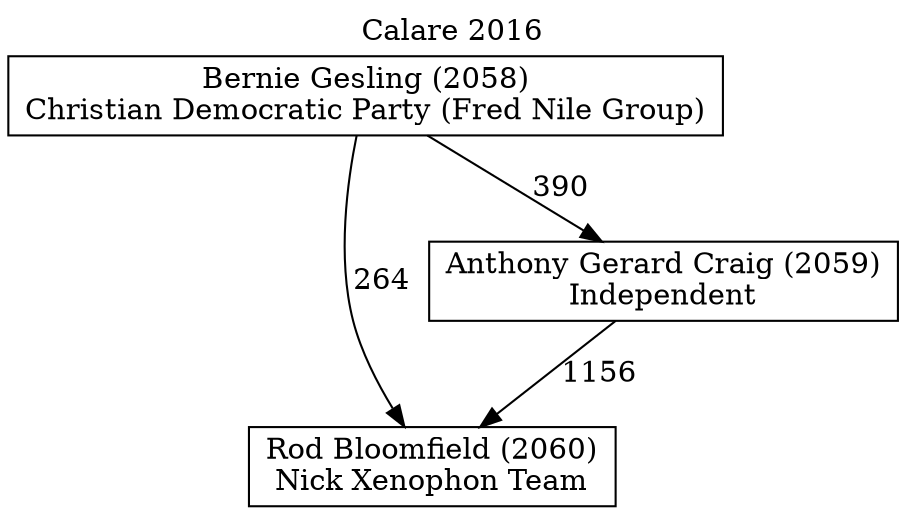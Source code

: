 // House preference flow
digraph "Rod Bloomfield (2060)_Calare_2016" {
	graph [label="Calare 2016" labelloc=t mclimit=10]
	node [shape=box]
	"Rod Bloomfield (2060)" [label="Rod Bloomfield (2060)
Nick Xenophon Team"]
	"Anthony Gerard Craig (2059)" [label="Anthony Gerard Craig (2059)
Independent"]
	"Bernie Gesling (2058)" [label="Bernie Gesling (2058)
Christian Democratic Party (Fred Nile Group)"]
	"Anthony Gerard Craig (2059)" -> "Rod Bloomfield (2060)" [label=1156]
	"Bernie Gesling (2058)" -> "Anthony Gerard Craig (2059)" [label=390]
	"Bernie Gesling (2058)" -> "Rod Bloomfield (2060)" [label=264]
}

